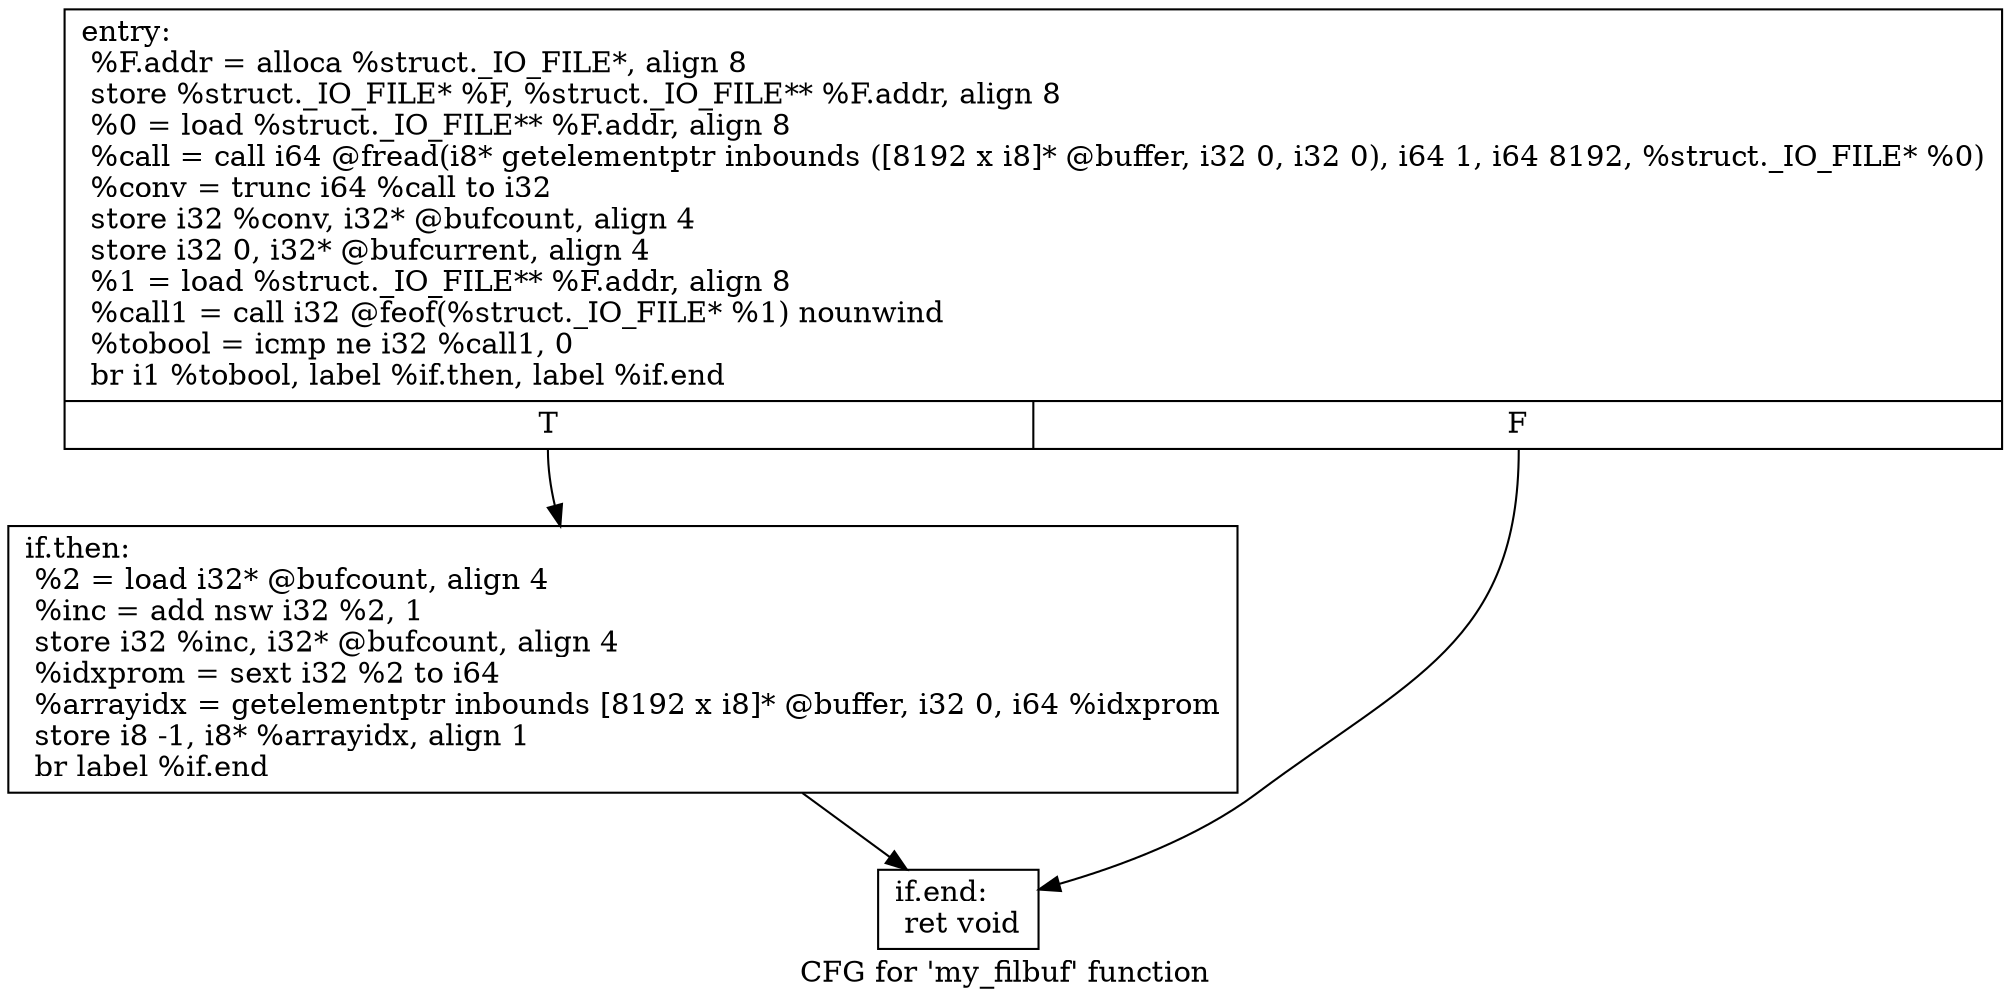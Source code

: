 digraph "CFG for 'my_filbuf' function" {
	label="CFG for 'my_filbuf' function";

	Node0x250ef70 [shape=record,label="{entry:\l  %F.addr = alloca %struct._IO_FILE*, align 8\l  store %struct._IO_FILE* %F, %struct._IO_FILE** %F.addr, align 8\l  %0 = load %struct._IO_FILE** %F.addr, align 8\l  %call = call i64 @fread(i8* getelementptr inbounds ([8192 x i8]* @buffer, i32 0, i32 0), i64 1, i64 8192, %struct._IO_FILE* %0)\l  %conv = trunc i64 %call to i32\l  store i32 %conv, i32* @bufcount, align 4\l  store i32 0, i32* @bufcurrent, align 4\l  %1 = load %struct._IO_FILE** %F.addr, align 8\l  %call1 = call i32 @feof(%struct._IO_FILE* %1) nounwind\l  %tobool = icmp ne i32 %call1, 0\l  br i1 %tobool, label %if.then, label %if.end\l|{<s0>T|<s1>F}}"];
	Node0x250ef70:s0 -> Node0x250efd0;
	Node0x250ef70:s1 -> Node0x250f030;
	Node0x250efd0 [shape=record,label="{if.then:                                          \l  %2 = load i32* @bufcount, align 4\l  %inc = add nsw i32 %2, 1\l  store i32 %inc, i32* @bufcount, align 4\l  %idxprom = sext i32 %2 to i64\l  %arrayidx = getelementptr inbounds [8192 x i8]* @buffer, i32 0, i64 %idxprom\l  store i8 -1, i8* %arrayidx, align 1\l  br label %if.end\l}"];
	Node0x250efd0 -> Node0x250f030;
	Node0x250f030 [shape=record,label="{if.end:                                           \l  ret void\l}"];
}
